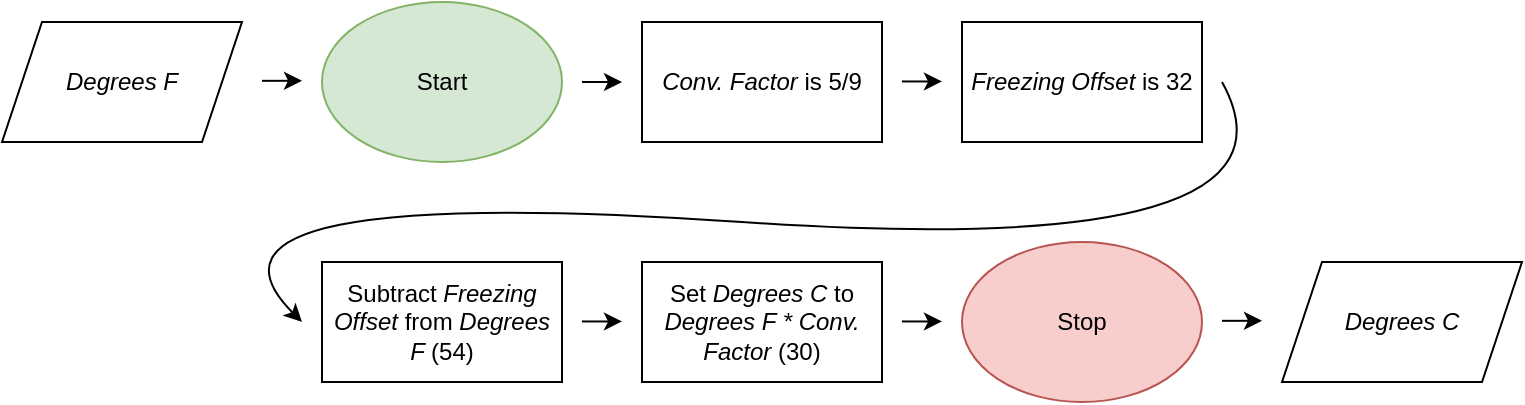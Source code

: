 <mxfile version="23.0.2" type="github">
  <diagram name="Page-1" id="8Us4WCK9ZZ0-0T4fawTz">
    <mxGraphModel dx="934" dy="540" grid="1" gridSize="10" guides="1" tooltips="1" connect="1" arrows="1" fold="1" page="1" pageScale="1" pageWidth="850" pageHeight="1100" math="0" shadow="0">
      <root>
        <mxCell id="0" />
        <mxCell id="1" parent="0" />
        <mxCell id="4HTuvO_Nm95UCKi2w5Rm-1" value="Start" style="ellipse;whiteSpace=wrap;html=1;fillColor=#d5e8d4;strokeColor=#82b366;" vertex="1" parent="1">
          <mxGeometry x="200" y="30" width="120" height="80" as="geometry" />
        </mxCell>
        <mxCell id="4HTuvO_Nm95UCKi2w5Rm-4" value="&lt;i&gt;Conv. Factor &lt;/i&gt;is 5/9" style="rounded=0;whiteSpace=wrap;html=1;" vertex="1" parent="1">
          <mxGeometry x="360" y="40" width="120" height="60" as="geometry" />
        </mxCell>
        <mxCell id="4HTuvO_Nm95UCKi2w5Rm-5" value="&lt;i&gt;Freezing Offset&lt;/i&gt;&amp;nbsp;is 32" style="rounded=0;whiteSpace=wrap;html=1;" vertex="1" parent="1">
          <mxGeometry x="520" y="40" width="120" height="60" as="geometry" />
        </mxCell>
        <mxCell id="4HTuvO_Nm95UCKi2w5Rm-7" value="Set &lt;i&gt;Degrees C &lt;/i&gt;to &lt;i&gt;Degrees F * Conv. Factor &lt;/i&gt;(30)" style="rounded=0;whiteSpace=wrap;html=1;" vertex="1" parent="1">
          <mxGeometry x="360" y="160" width="120" height="60" as="geometry" />
        </mxCell>
        <mxCell id="4HTuvO_Nm95UCKi2w5Rm-8" value="Subtract&amp;nbsp;&lt;i&gt;Freezing Offset &lt;/i&gt;from &lt;i&gt;Degrees F &lt;/i&gt;(54)" style="rounded=0;whiteSpace=wrap;html=1;" vertex="1" parent="1">
          <mxGeometry x="200" y="160" width="120" height="60" as="geometry" />
        </mxCell>
        <mxCell id="4HTuvO_Nm95UCKi2w5Rm-9" value="Stop" style="ellipse;whiteSpace=wrap;html=1;fillColor=#f8cecc;strokeColor=#b85450;" vertex="1" parent="1">
          <mxGeometry x="520" y="150" width="120" height="80" as="geometry" />
        </mxCell>
        <mxCell id="4HTuvO_Nm95UCKi2w5Rm-10" value="" style="curved=1;endArrow=classic;html=1;rounded=0;" edge="1" parent="1">
          <mxGeometry width="50" height="50" relative="1" as="geometry">
            <mxPoint x="650" y="70" as="sourcePoint" />
            <mxPoint x="190" y="190" as="targetPoint" />
            <Array as="points">
              <mxPoint x="700" y="160" />
              <mxPoint x="120" y="120" />
            </Array>
          </mxGeometry>
        </mxCell>
        <mxCell id="4HTuvO_Nm95UCKi2w5Rm-11" value="" style="endArrow=classic;html=1;rounded=0;" edge="1" parent="1">
          <mxGeometry width="50" height="50" relative="1" as="geometry">
            <mxPoint x="330" y="70" as="sourcePoint" />
            <mxPoint x="350" y="70" as="targetPoint" />
          </mxGeometry>
        </mxCell>
        <mxCell id="4HTuvO_Nm95UCKi2w5Rm-12" value="" style="endArrow=classic;html=1;rounded=0;" edge="1" parent="1">
          <mxGeometry width="50" height="50" relative="1" as="geometry">
            <mxPoint x="490" y="69.73" as="sourcePoint" />
            <mxPoint x="510" y="69.73" as="targetPoint" />
          </mxGeometry>
        </mxCell>
        <mxCell id="4HTuvO_Nm95UCKi2w5Rm-13" value="" style="endArrow=classic;html=1;rounded=0;" edge="1" parent="1">
          <mxGeometry width="50" height="50" relative="1" as="geometry">
            <mxPoint x="330" y="189.73" as="sourcePoint" />
            <mxPoint x="350" y="189.73" as="targetPoint" />
          </mxGeometry>
        </mxCell>
        <mxCell id="4HTuvO_Nm95UCKi2w5Rm-15" value="" style="endArrow=classic;html=1;rounded=0;" edge="1" parent="1">
          <mxGeometry width="50" height="50" relative="1" as="geometry">
            <mxPoint x="490" y="189.73" as="sourcePoint" />
            <mxPoint x="510" y="189.73" as="targetPoint" />
          </mxGeometry>
        </mxCell>
        <mxCell id="4HTuvO_Nm95UCKi2w5Rm-17" value="&lt;i&gt;Degrees F&lt;/i&gt;" style="shape=parallelogram;perimeter=parallelogramPerimeter;whiteSpace=wrap;html=1;fixedSize=1;" vertex="1" parent="1">
          <mxGeometry x="40" y="40" width="120" height="60" as="geometry" />
        </mxCell>
        <mxCell id="4HTuvO_Nm95UCKi2w5Rm-18" value="&lt;i style=&quot;border-color: var(--border-color);&quot;&gt;Degrees C&lt;/i&gt;" style="shape=parallelogram;perimeter=parallelogramPerimeter;whiteSpace=wrap;html=1;fixedSize=1;" vertex="1" parent="1">
          <mxGeometry x="680" y="160" width="120" height="60" as="geometry" />
        </mxCell>
        <mxCell id="4HTuvO_Nm95UCKi2w5Rm-19" value="" style="endArrow=classic;html=1;rounded=0;" edge="1" parent="1">
          <mxGeometry width="50" height="50" relative="1" as="geometry">
            <mxPoint x="170" y="69.41" as="sourcePoint" />
            <mxPoint x="190" y="69.41" as="targetPoint" />
          </mxGeometry>
        </mxCell>
        <mxCell id="4HTuvO_Nm95UCKi2w5Rm-20" value="" style="endArrow=classic;html=1;rounded=0;" edge="1" parent="1">
          <mxGeometry width="50" height="50" relative="1" as="geometry">
            <mxPoint x="650" y="189.41" as="sourcePoint" />
            <mxPoint x="670" y="189.41" as="targetPoint" />
          </mxGeometry>
        </mxCell>
      </root>
    </mxGraphModel>
  </diagram>
</mxfile>
